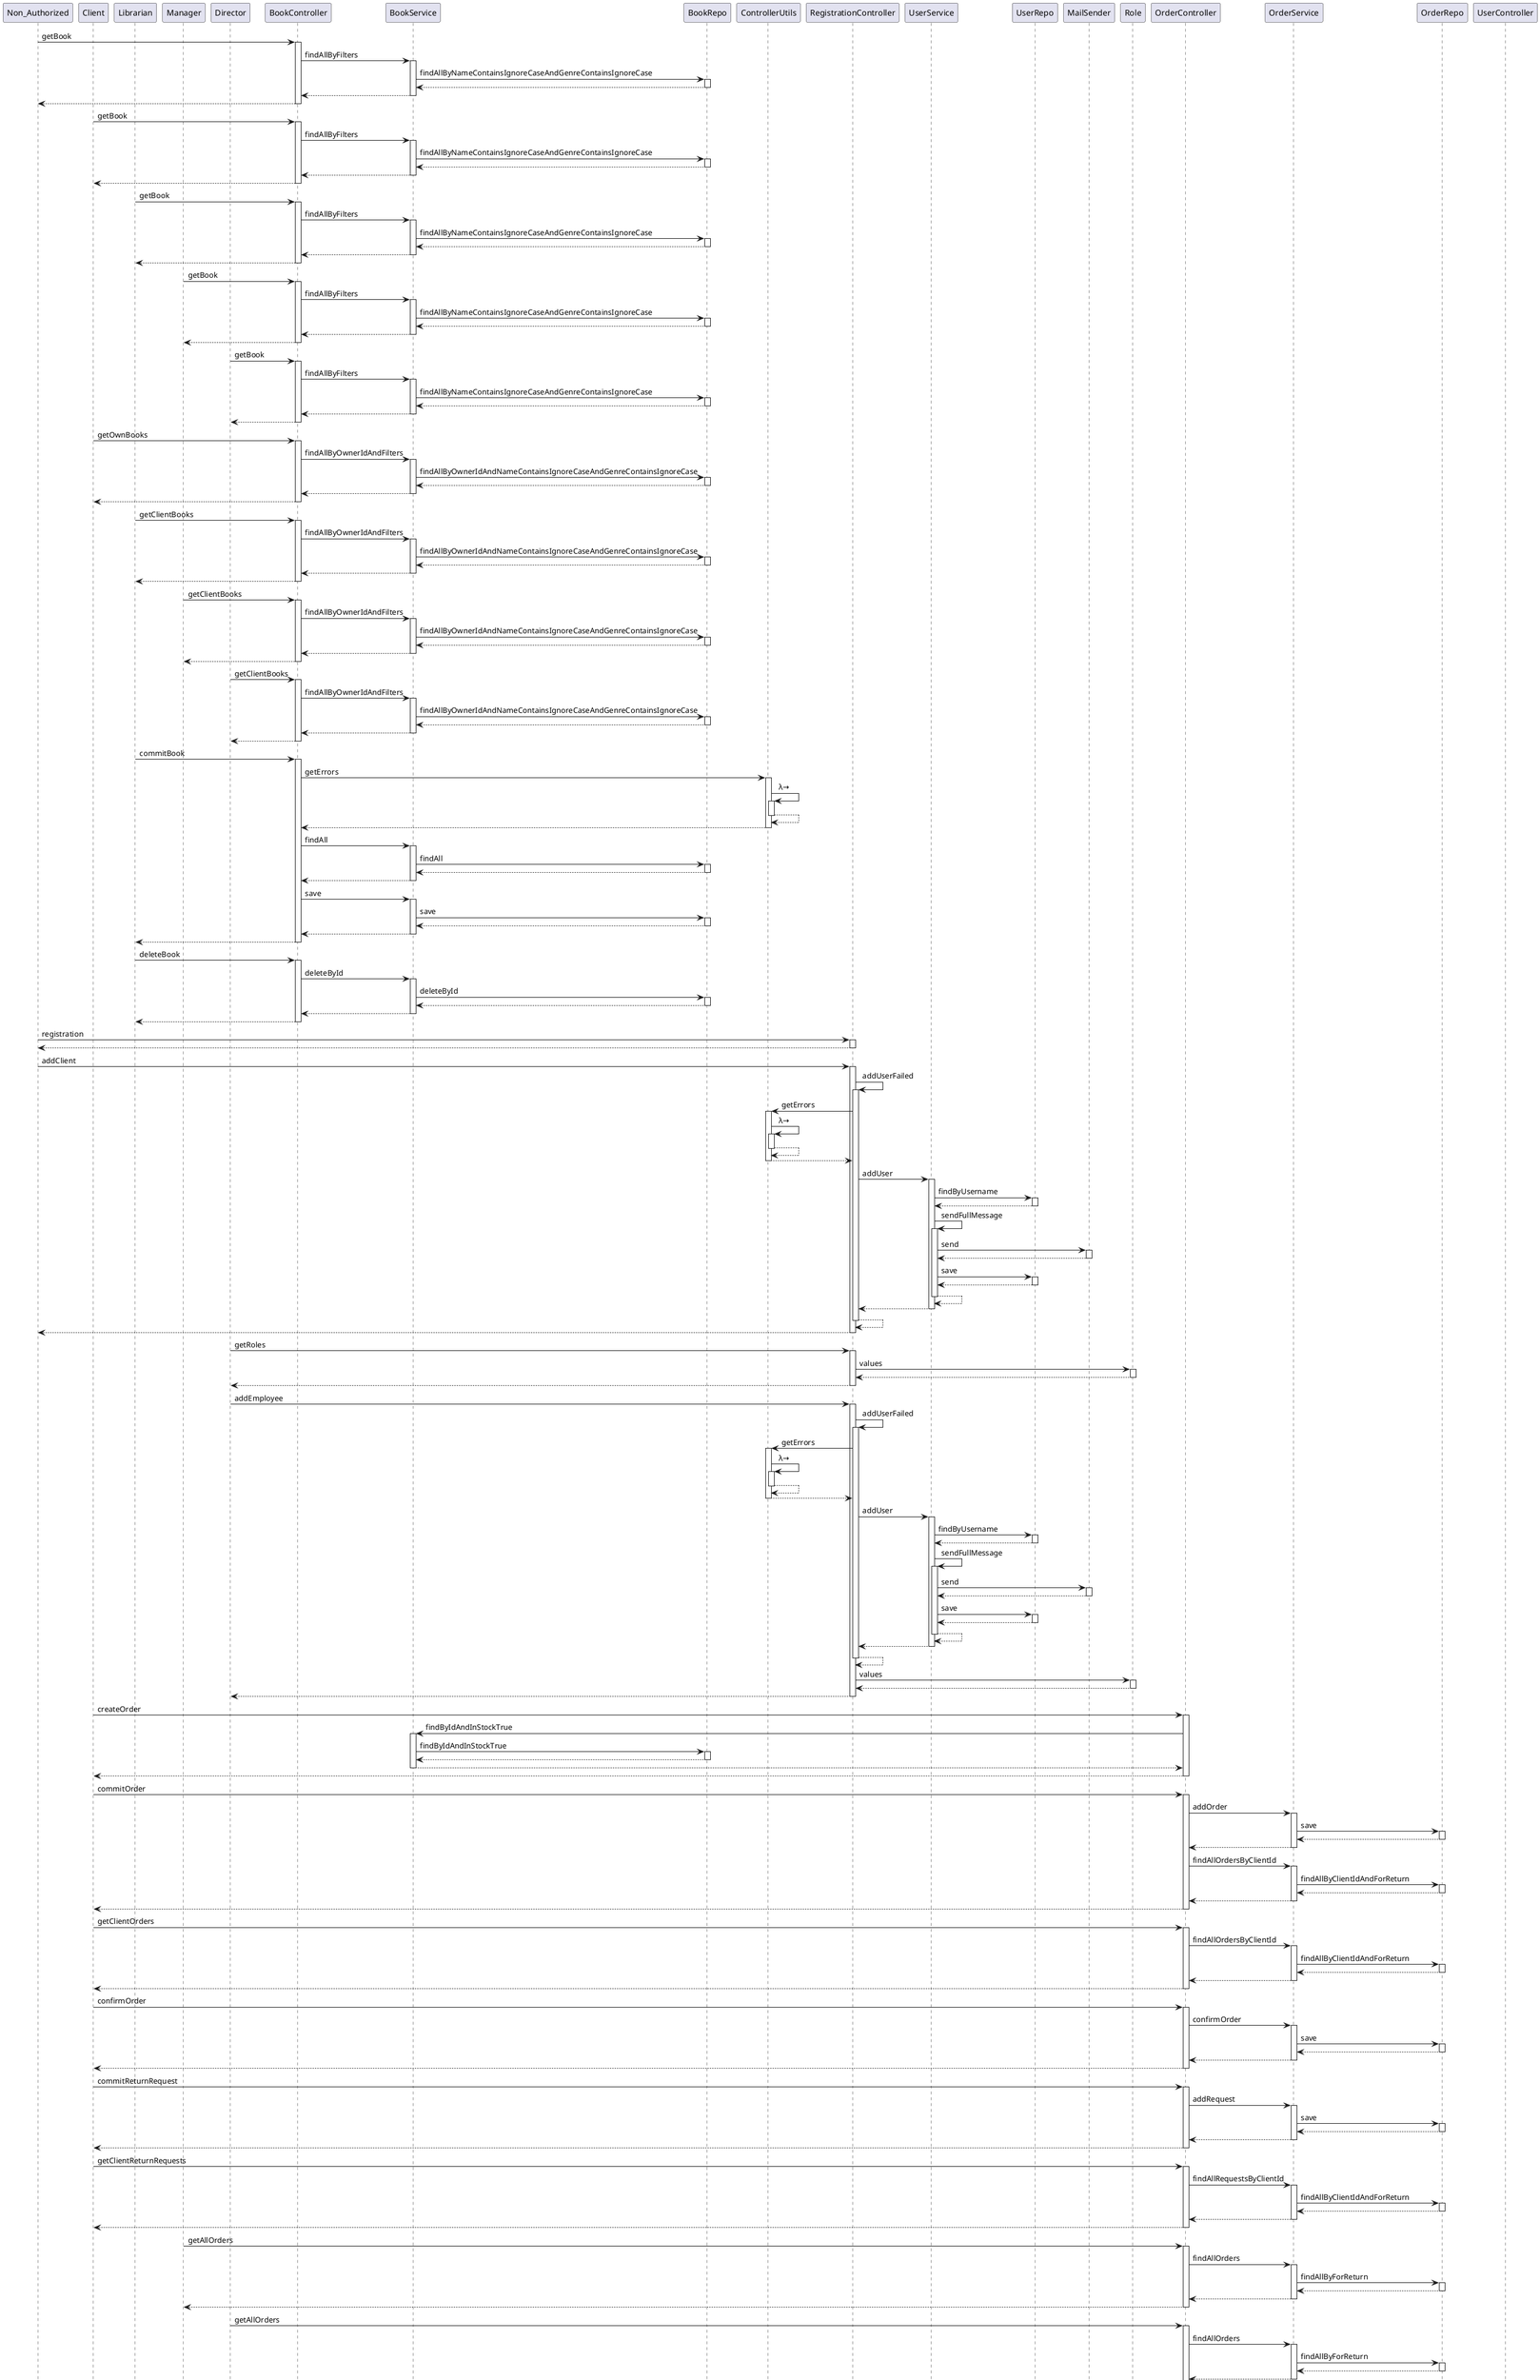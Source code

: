 @startuml

participant Non_Authorized
participant Client
participant Librarian
participant Manager
participant Director

Non_Authorized -> BookController : getBook
activate BookController
    BookController -> BookService : findAllByFilters
    activate BookService
        BookService -> BookRepo : findAllByNameContainsIgnoreCaseAndGenreContainsIgnoreCase
        activate BookRepo
            BookRepo --> BookService
        deactivate BookRepo
        BookService --> BookController
    deactivate BookService
    BookController --> Non_Authorized
deactivate BookController

Client -> BookController : getBook
activate BookController
    BookController -> BookService : findAllByFilters
    activate BookService
        BookService -> BookRepo : findAllByNameContainsIgnoreCaseAndGenreContainsIgnoreCase
        activate BookRepo
            BookRepo --> BookService
        deactivate BookRepo
        BookService --> BookController
    deactivate BookService
    BookController --> Client
deactivate BookController
Librarian -> BookController : getBook
activate BookController
    BookController -> BookService : findAllByFilters
    activate BookService
        BookService -> BookRepo : findAllByNameContainsIgnoreCaseAndGenreContainsIgnoreCase
        activate BookRepo
            BookRepo --> BookService
        deactivate BookRepo
        BookService --> BookController
    deactivate BookService
    BookController --> Librarian
deactivate BookController
Manager -> BookController : getBook
activate BookController
    BookController -> BookService : findAllByFilters
    activate BookService
        BookService -> BookRepo : findAllByNameContainsIgnoreCaseAndGenreContainsIgnoreCase
        activate BookRepo
            BookRepo --> BookService
        deactivate BookRepo
        BookService --> BookController
    deactivate BookService
    BookController --> Manager
deactivate BookController
Director -> BookController : getBook
activate BookController
    BookController -> BookService : findAllByFilters
    activate BookService
        BookService -> BookRepo : findAllByNameContainsIgnoreCaseAndGenreContainsIgnoreCase
        activate BookRepo
            BookRepo --> BookService
        deactivate BookRepo
        BookService --> BookController
    deactivate BookService
    BookController --> Director
deactivate BookController

Client -> BookController : getOwnBooks
activate BookController
    BookController -> BookService : findAllByOwnerIdAndFilters
    activate BookService
        BookService -> BookRepo : findAllByOwnerIdAndNameContainsIgnoreCaseAndGenreContainsIgnoreCase
        activate BookRepo
            BookRepo --> BookService
        deactivate BookRepo
        BookService --> BookController
    deactivate BookService
    BookController --> Client
deactivate BookController

Librarian -> BookController : getClientBooks
activate BookController
    BookController -> BookService : findAllByOwnerIdAndFilters
    activate BookService
        BookService -> BookRepo : findAllByOwnerIdAndNameContainsIgnoreCaseAndGenreContainsIgnoreCase
        activate BookRepo
            BookRepo --> BookService
        deactivate BookRepo
        BookService --> BookController
    deactivate BookService
    BookController --> Librarian
deactivate BookController
Manager -> BookController : getClientBooks
activate BookController
    BookController -> BookService : findAllByOwnerIdAndFilters
    activate BookService
        BookService -> BookRepo : findAllByOwnerIdAndNameContainsIgnoreCaseAndGenreContainsIgnoreCase
        activate BookRepo
            BookRepo --> BookService
        deactivate BookRepo
        BookService --> BookController
    deactivate BookService
    BookController --> Manager
deactivate BookController
Director -> BookController : getClientBooks
activate BookController
    BookController -> BookService : findAllByOwnerIdAndFilters
    activate BookService
        BookService -> BookRepo : findAllByOwnerIdAndNameContainsIgnoreCaseAndGenreContainsIgnoreCase
        activate BookRepo
            BookRepo --> BookService
        deactivate BookRepo
        BookService --> BookController
    deactivate BookService
    BookController --> Director
deactivate BookController

Librarian -> BookController : commitBook
activate BookController
    BookController -> ControllerUtils : getErrors
    activate ControllerUtils
        ControllerUtils -> ControllerUtils : λ→
        activate ControllerUtils
            ControllerUtils --> ControllerUtils
        deactivate ControllerUtils
            ControllerUtils --> BookController
    deactivate ControllerUtils
    BookController -> BookService : findAll
    activate BookService
        BookService -> BookRepo : findAll
        activate BookRepo
            BookRepo --> BookService
        deactivate BookRepo
        BookService --> BookController
    deactivate BookService
    BookController -> BookService : save
    activate BookService
        BookService -> BookRepo : save
        activate BookRepo
            BookRepo --> BookService
        deactivate BookRepo
        BookService --> BookController
    deactivate BookService
    BookController --> Librarian
deactivate BookController

Librarian -> BookController : deleteBook
activate BookController
    BookController -> BookService : deleteById
    activate BookService
        BookService -> BookRepo : deleteById
        activate BookRepo
            BookRepo --> BookService
        deactivate BookRepo
        BookService --> BookController
    deactivate BookService
    BookController --> Librarian
deactivate BookController

Non_Authorized -> RegistrationController : registration
activate RegistrationController
    RegistrationController --> Non_Authorized
deactivate RegistrationController

Non_Authorized -> RegistrationController : addClient
activate RegistrationController
    RegistrationController -> RegistrationController : addUserFailed
    activate RegistrationController
        RegistrationController -> ControllerUtils : getErrors
        activate ControllerUtils
            ControllerUtils -> ControllerUtils : λ→
            activate ControllerUtils
                ControllerUtils --> ControllerUtils
            deactivate ControllerUtils
            ControllerUtils --> RegistrationController
        deactivate ControllerUtils
        RegistrationController -> UserService : addUser
        activate UserService
            UserService -> UserRepo : findByUsername
            activate UserRepo
                UserRepo --> UserService
            deactivate UserRepo
            UserService -> UserService : sendFullMessage
            activate UserService
                UserService -> MailSender : send
                activate MailSender
                    MailSender --> UserService
                deactivate MailSender
                UserService -> UserRepo : save
                activate UserRepo
                    UserRepo --> UserService
                deactivate UserRepo
                UserService --> UserService
            deactivate UserService
        UserService --> RegistrationController
        deactivate UserService
        RegistrationController --> RegistrationController
    deactivate RegistrationController
    RegistrationController --> Non_Authorized
deactivate RegistrationController

Director -> RegistrationController : getRoles
activate RegistrationController
    RegistrationController -> Role : values
    activate Role
        Role --> RegistrationController
    deactivate Role
    RegistrationController --> Director
deactivate RegistrationController

Director -> RegistrationController : addEmployee
activate RegistrationController
    RegistrationController -> RegistrationController : addUserFailed
    activate RegistrationController
        RegistrationController -> ControllerUtils : getErrors
        activate ControllerUtils
            ControllerUtils -> ControllerUtils : λ→
            activate ControllerUtils
                ControllerUtils --> ControllerUtils
            deactivate ControllerUtils
            ControllerUtils --> RegistrationController
        deactivate ControllerUtils
        RegistrationController -> UserService : addUser
        activate UserService
            UserService -> UserRepo : findByUsername
            activate UserRepo
                UserRepo --> UserService
            deactivate UserRepo
            UserService -> UserService : sendFullMessage
            activate UserService
                UserService -> MailSender : send
                activate MailSender
                    MailSender --> UserService
                deactivate MailSender
                UserService -> UserRepo : save
                activate UserRepo
                    UserRepo --> UserService
                deactivate UserRepo
                UserService --> UserService
            deactivate UserService
        UserService --> RegistrationController
        deactivate UserService
        RegistrationController --> RegistrationController
    deactivate RegistrationController
    RegistrationController -> Role : values
    activate Role
    Role --> RegistrationController
    deactivate Role
    RegistrationController --> Director
deactivate RegistrationController

Client -> OrderController : createOrder
activate OrderController
    OrderController -> BookService : findByIdAndInStockTrue
    activate BookService
        BookService -> BookRepo : findByIdAndInStockTrue
        activate BookRepo
            BookRepo --> BookService
        deactivate BookRepo
        BookService --> OrderController
    deactivate BookService
    OrderController --> Client
deactivate OrderController

Client -> OrderController : commitOrder
activate OrderController
    OrderController -> OrderService : addOrder
    activate OrderService
        OrderService -> OrderRepo : save
        activate OrderRepo
            OrderRepo --> OrderService
        deactivate OrderRepo
        OrderService --> OrderController
    deactivate OrderService
    OrderController -> OrderService : findAllOrdersByClientId
    activate OrderService
        OrderService -> OrderRepo : findAllByClientIdAndForReturn
        activate OrderRepo
            OrderRepo --> OrderService
        deactivate OrderRepo
        OrderService --> OrderController
    deactivate OrderService
    OrderController --> Client
deactivate OrderController

Client -> OrderController : getClientOrders
activate OrderController
    OrderController -> OrderService : findAllOrdersByClientId
    activate OrderService
        OrderService -> OrderRepo : findAllByClientIdAndForReturn
        activate OrderRepo
            OrderRepo --> OrderService
        deactivate OrderRepo
        OrderService --> OrderController
    deactivate OrderService
    OrderController --> Client
deactivate OrderController

Client -> OrderController : confirmOrder
activate OrderController
    OrderController -> OrderService : confirmOrder
    activate OrderService
        OrderService -> OrderRepo : save
        activate OrderRepo
            OrderRepo --> OrderService
        deactivate OrderRepo
        OrderService --> OrderController
    deactivate OrderService
    OrderController --> Client
deactivate OrderController

Client -> OrderController : commitReturnRequest
activate OrderController
    OrderController -> OrderService : addRequest
    activate OrderService
        OrderService -> OrderRepo : save
        activate OrderRepo
            OrderRepo --> OrderService
        deactivate OrderRepo
        OrderService --> OrderController
    deactivate OrderService
    OrderController --> Client
deactivate OrderController

Client -> OrderController : getClientReturnRequests
activate OrderController
    OrderController -> OrderService : findAllRequestsByClientId
    activate OrderService
        OrderService -> OrderRepo : findAllByClientIdAndForReturn
        activate OrderRepo
            OrderRepo --> OrderService
        deactivate OrderRepo
        OrderService --> OrderController
    deactivate OrderService
    OrderController --> Client
deactivate OrderController


Manager -> OrderController : getAllOrders
activate OrderController
    OrderController -> OrderService : findAllOrders
    activate OrderService
        OrderService -> OrderRepo : findAllByForReturn
        activate OrderRepo
            OrderRepo --> OrderService
        deactivate OrderRepo
        OrderService --> OrderController
    deactivate OrderService
    OrderController --> Manager
deactivate OrderController
Director -> OrderController : getAllOrders
activate OrderController
    OrderController -> OrderService : findAllOrders
    activate OrderService
        OrderService -> OrderRepo : findAllByForReturn
        activate OrderRepo
            OrderRepo --> OrderService
        deactivate OrderRepo
        OrderService --> OrderController
    deactivate OrderService
    OrderController --> Director
deactivate OrderController

Manager -> OrderController : getOrdersByUser
activate OrderController
    OrderController -> OrderService : findAllOrdersByClientId
    activate OrderService
        OrderService -> OrderRepo : findAllByClientIdAndForReturn
        activate OrderRepo
            OrderRepo --> OrderService
        deactivate OrderRepo
        OrderService --> OrderController
    deactivate OrderService
    OrderController --> Manager
deactivate OrderController
Director -> OrderController : getOrdersByUser
activate OrderController
    OrderController -> OrderService : findAllOrdersByClientId
    activate OrderService
        OrderService -> OrderRepo : findAllByClientIdAndForReturn
        activate OrderRepo
            OrderRepo --> OrderService
        deactivate OrderRepo
        OrderService --> OrderController
    deactivate OrderService
    OrderController --> Director
deactivate OrderController

Manager -> OrderController : getAllReturnRequests
activate OrderController
    OrderController -> OrderService : findAllRequests
    activate OrderService
        OrderService -> OrderRepo : findAllByForReturn
        activate OrderRepo
            OrderRepo --> OrderService
        deactivate OrderRepo
        OrderService --> OrderController
    deactivate OrderService
    OrderController --> Manager
deactivate OrderController
Director -> OrderController : getAllReturnRequests
activate OrderController
    OrderController -> OrderService : findAllRequests
    activate OrderService
        OrderService -> OrderRepo : findAllByForReturn
        activate OrderRepo
            OrderRepo --> OrderService
        deactivate OrderRepo
        OrderService --> OrderController
    deactivate OrderService
    OrderController --> Director
deactivate OrderController

Manager -> OrderController : getReturnRequestsByUser
activate OrderController
    OrderController -> OrderService : findAllRequestsByClientId
    activate OrderService
        OrderService -> OrderRepo : findAllByClientIdAndForReturn
        activate OrderRepo
            OrderRepo --> OrderService
        deactivate OrderRepo
        OrderService --> OrderController
    deactivate OrderService
    OrderController --> Manager
deactivate OrderController
Director -> OrderController : getReturnRequestsByUser
activate OrderController
    OrderController -> OrderService : findAllRequestsByClientId
    activate OrderService
        OrderService -> OrderRepo : findAllByClientIdAndForReturn
        activate OrderRepo
            OrderRepo --> OrderService
        deactivate OrderRepo
        OrderService --> OrderController
    deactivate OrderService
    OrderController --> Director
deactivate OrderController

Manager -> OrderController : approveOrder
activate OrderController
    OrderController -> OrderService : approveOrder
    activate OrderService
        OrderService -> OrderRepo : save
        activate OrderRepo
            OrderRepo --> OrderService
        deactivate OrderRepo
        OrderService -> OrderRepo : deleteAllByBookIdAndApprovedFalse
        activate OrderRepo
            OrderRepo --> OrderService
        deactivate OrderRepo
        OrderService --> OrderController
    deactivate OrderService
    OrderController --> Manager
deactivate OrderController

Manager -> OrderController : approveReturnRequest
activate OrderController
    OrderController -> OrderService : approveRequest
    activate OrderService
        OrderService -> OrderRepo : save
        activate OrderRepo
            OrderRepo --> OrderService
        deactivate OrderRepo
        OrderService --> OrderController
    deactivate OrderService
    OrderController --> Manager
deactivate OrderController

Non_Authorized -> UserController : activate
activate UserController
    UserController -> UserService : activateUser
    activate UserService
        UserService -> UserRepo : findByActivationCode
        activate UserRepo
            UserRepo --> UserService
        deactivate UserRepo
        UserService -> UserRepo : save
        activate UserRepo
            UserRepo --> UserService
        deactivate UserRepo
        UserService --> UserController
    deactivate UserService
    UserController --> Non_Authorized
deactivate UserController

Client -> UserController : getProfile
activate UserController
    UserController -> UserService : findUser
    activate UserService
        UserService -> UserRepo : findById
        activate UserRepo
            UserRepo --> UserService
        deactivate UserRepo
        UserService --> UserController
    deactivate UserService
    UserController --> Client
deactivate UserController
Librarian -> UserController : getProfile
activate UserController
    UserController -> UserService : findUser
    activate UserService
        UserService -> UserRepo : findById
        activate UserRepo
            UserRepo --> UserService
        deactivate UserRepo
        UserService --> UserController
    deactivate UserService
    UserController --> Librarian
deactivate UserController
Manager -> UserController : getProfile
activate UserController
    UserController -> UserService : findUser
    activate UserService
        UserService -> UserRepo : findById
        activate UserRepo
            UserRepo --> UserService
        deactivate UserRepo
        UserService --> UserController
    deactivate UserService
    UserController --> Manager
deactivate UserController
Director -> UserController : getProfile
activate UserController
    UserController -> UserService : findUser
    activate UserService
        UserService -> UserRepo : findById
        activate UserRepo
            UserRepo --> UserService
        deactivate UserRepo
        UserService --> UserController
    deactivate UserService
    UserController --> Director
deactivate UserController

Client -> UserController : updateProfile
activate UserController
    UserController -> UserService : updateProfile
    activate UserService
        UserService -> UserRepo : save
        activate UserRepo
            UserRepo --> UserService
        deactivate UserRepo
        UserService -> UserService : sendFullMessage
        activate UserService
            UserService -> MailSender : send
            activate MailSender
                MailSender --> UserService
            deactivate MailSender
            UserService --> UserService
        deactivate UserService
        UserService -> UserService : sendDataMessage
        activate UserService
            UserService -> MailSender : send
            activate MailSender
                MailSender --> UserService
            deactivate MailSender
            UserService --> UserService
        deactivate UserService
        UserService -> UserService : sendActivationMessage
        activate UserService
            UserService -> MailSender : send
            activate MailSender
                MailSender --> UserService
            deactivate MailSender
            UserService --> UserService
        deactivate UserService
        UserService --> UserController
    deactivate UserService
    UserController --> Client
deactivate UserController
Librarian -> UserController : updateProfile
activate UserController
    UserController -> UserService : updateProfile
    activate UserService
        UserService -> UserRepo : save
        activate UserRepo
            UserRepo --> UserService
        deactivate UserRepo
        UserService -> UserService : sendFullMessage
        activate UserService
            UserService -> MailSender : send
            activate MailSender
                MailSender --> UserService
            deactivate MailSender
            UserService --> UserService
        deactivate UserService
        UserService -> UserService : sendDataMessage
        activate UserService
            UserService -> MailSender : send
            activate MailSender
                MailSender --> UserService
            deactivate MailSender
            UserService --> UserService
        deactivate UserService
        UserService -> UserService : sendActivationMessage
        activate UserService
            UserService -> MailSender : send
            activate MailSender
                MailSender --> UserService
            deactivate MailSender
            UserService --> UserService
        deactivate UserService
        UserService --> UserController
    deactivate UserService
    UserController --> Librarian
deactivate UserController
Manager -> UserController : updateProfile
activate UserController
    UserController -> UserService : updateProfile
    activate UserService
        UserService -> UserRepo : save
        activate UserRepo
            UserRepo --> UserService
        deactivate UserRepo
        UserService -> UserService : sendFullMessage
        activate UserService
            UserService -> MailSender : send
            activate MailSender
                MailSender --> UserService
            deactivate MailSender
            UserService --> UserService
        deactivate UserService
        UserService -> UserService : sendDataMessage
        activate UserService
            UserService -> MailSender : send
            activate MailSender
                MailSender --> UserService
            deactivate MailSender
            UserService --> UserService
        deactivate UserService
        UserService -> UserService : sendActivationMessage
        activate UserService
            UserService -> MailSender : send
            activate MailSender
                MailSender --> UserService
            deactivate MailSender
            UserService --> UserService
        deactivate UserService
        UserService --> UserController
    deactivate UserService
    UserController --> Manager
deactivate UserController
Director -> UserController : updateProfile
activate UserController
    UserController -> UserService : updateProfile
    activate UserService
        UserService -> UserRepo : save
        activate UserRepo
            UserRepo --> UserService
        deactivate UserRepo
        UserService -> UserService : sendFullMessage
        activate UserService
            UserService -> MailSender : send
            activate MailSender
                MailSender --> UserService
            deactivate MailSender
            UserService --> UserService
        deactivate UserService
        UserService -> UserService : sendDataMessage
        activate UserService
            UserService -> MailSender : send
            activate MailSender
                MailSender --> UserService
            deactivate MailSender
            UserService --> UserService
        deactivate UserService
        UserService -> UserService : sendActivationMessage
        activate UserService
            UserService -> MailSender : send
            activate MailSender
                MailSender --> UserService
            deactivate MailSender
            UserService --> UserService
        deactivate UserService
        UserService --> UserController
    deactivate UserService
    UserController --> Director
deactivate UserController

Director -> UserController : userList
activate UserController
    UserController -> UserService : findAllNotClient
    activate UserService
        UserService -> UserRepo : findByRolesNotContains
        activate UserRepo
            UserRepo --> UserService
        deactivate UserRepo
        UserService --> UserController
    deactivate UserService
    UserController --> Director
deactivate UserController

Director -> UserController : userEditForm
activate UserController
    UserController -> Role : values
    activate Role
        Role --> UserController
    deactivate Role
    UserController --> Director
deactivate UserController

Director -> UserController : saveUser
activate UserController
    UserController -> UserService : updateProfile
    activate UserService
        UserService -> UserRepo : save
    activate UserRepo
        UserRepo --> UserService
    deactivate UserRepo

    UserService -> UserService : sendFullMessage
    activate UserService
        UserService -> MailSender : send
        activate MailSender
            MailSender --> UserService
        deactivate MailSender
        UserService --> UserService
    deactivate UserService
        UserService -> UserService : sendDataMessage
        activate UserService
            UserService -> MailSender : send
            activate MailSender
                MailSender --> UserService
            deactivate MailSender
            UserService --> UserService
        deactivate UserService
        UserService -> UserService : sendActivationMessage
        activate UserService
            UserService -> MailSender : send
            activate MailSender
                MailSender --> UserService
            deactivate MailSender
            UserService --> UserService
        deactivate UserService
        UserService --> UserController
    deactivate UserService
    UserController --> Director
deactivate UserController

@enduml